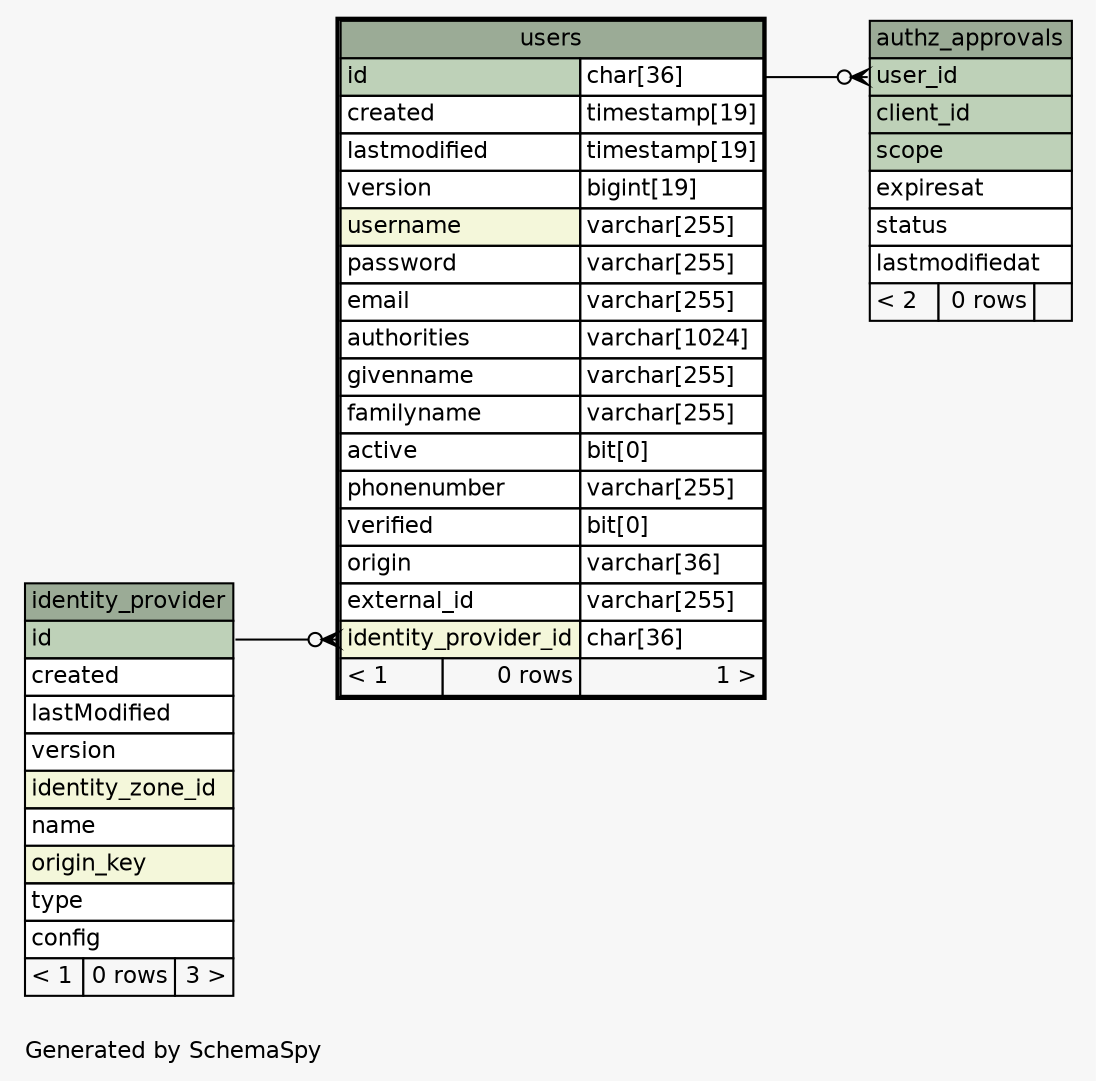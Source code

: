 // dot 2.36.0 on Mac OS X 10.9.2
// SchemaSpy rev 590
digraph "oneDegreeRelationshipsDiagram" {
  graph [
    rankdir="RL"
    bgcolor="#f7f7f7"
    label="\nGenerated by SchemaSpy"
    labeljust="l"
    nodesep="0.18"
    ranksep="0.46"
    fontname="Helvetica"
    fontsize="11"
  ];
  node [
    fontname="Helvetica"
    fontsize="11"
    shape="plaintext"
  ];
  edge [
    arrowsize="0.8"
  ];
  "authz_approvals":"user_id":w -> "users":"id.type":e [arrowhead=none dir=back arrowtail=crowodot];
  "users":"identity_provider_id":w -> "identity_provider":"id":e [arrowhead=none dir=back arrowtail=crowodot];
  "authz_approvals" [
    label=<
    <TABLE BORDER="0" CELLBORDER="1" CELLSPACING="0" BGCOLOR="#ffffff">
      <TR><TD COLSPAN="3" BGCOLOR="#9bab96" ALIGN="CENTER">authz_approvals</TD></TR>
      <TR><TD PORT="user_id" COLSPAN="3" BGCOLOR="#bed1b8" ALIGN="LEFT">user_id</TD></TR>
      <TR><TD PORT="client_id" COLSPAN="3" BGCOLOR="#bed1b8" ALIGN="LEFT">client_id</TD></TR>
      <TR><TD PORT="scope" COLSPAN="3" BGCOLOR="#bed1b8" ALIGN="LEFT">scope</TD></TR>
      <TR><TD PORT="expiresat" COLSPAN="3" ALIGN="LEFT">expiresat</TD></TR>
      <TR><TD PORT="status" COLSPAN="3" ALIGN="LEFT">status</TD></TR>
      <TR><TD PORT="lastmodifiedat" COLSPAN="3" ALIGN="LEFT">lastmodifiedat</TD></TR>
      <TR><TD ALIGN="LEFT" BGCOLOR="#f7f7f7">&lt; 2</TD><TD ALIGN="RIGHT" BGCOLOR="#f7f7f7">0 rows</TD><TD ALIGN="RIGHT" BGCOLOR="#f7f7f7">  </TD></TR>
    </TABLE>>
    URL="authz_approvals.html"
    tooltip="authz_approvals"
  ];
  "identity_provider" [
    label=<
    <TABLE BORDER="0" CELLBORDER="1" CELLSPACING="0" BGCOLOR="#ffffff">
      <TR><TD COLSPAN="3" BGCOLOR="#9bab96" ALIGN="CENTER">identity_provider</TD></TR>
      <TR><TD PORT="id" COLSPAN="3" BGCOLOR="#bed1b8" ALIGN="LEFT">id</TD></TR>
      <TR><TD PORT="created" COLSPAN="3" ALIGN="LEFT">created</TD></TR>
      <TR><TD PORT="lastModified" COLSPAN="3" ALIGN="LEFT">lastModified</TD></TR>
      <TR><TD PORT="version" COLSPAN="3" ALIGN="LEFT">version</TD></TR>
      <TR><TD PORT="identity_zone_id" COLSPAN="3" BGCOLOR="#f4f7da" ALIGN="LEFT">identity_zone_id</TD></TR>
      <TR><TD PORT="name" COLSPAN="3" ALIGN="LEFT">name</TD></TR>
      <TR><TD PORT="origin_key" COLSPAN="3" BGCOLOR="#f4f7da" ALIGN="LEFT">origin_key</TD></TR>
      <TR><TD PORT="type" COLSPAN="3" ALIGN="LEFT">type</TD></TR>
      <TR><TD PORT="config" COLSPAN="3" ALIGN="LEFT">config</TD></TR>
      <TR><TD ALIGN="LEFT" BGCOLOR="#f7f7f7">&lt; 1</TD><TD ALIGN="RIGHT" BGCOLOR="#f7f7f7">0 rows</TD><TD ALIGN="RIGHT" BGCOLOR="#f7f7f7">3 &gt;</TD></TR>
    </TABLE>>
    URL="identity_provider.html"
    tooltip="identity_provider"
  ];
  "users" [
    label=<
    <TABLE BORDER="2" CELLBORDER="1" CELLSPACING="0" BGCOLOR="#ffffff">
      <TR><TD COLSPAN="3" BGCOLOR="#9bab96" ALIGN="CENTER">users</TD></TR>
      <TR><TD PORT="id" COLSPAN="2" BGCOLOR="#bed1b8" ALIGN="LEFT">id</TD><TD PORT="id.type" ALIGN="LEFT">char[36]</TD></TR>
      <TR><TD PORT="created" COLSPAN="2" ALIGN="LEFT">created</TD><TD PORT="created.type" ALIGN="LEFT">timestamp[19]</TD></TR>
      <TR><TD PORT="lastmodified" COLSPAN="2" ALIGN="LEFT">lastmodified</TD><TD PORT="lastmodified.type" ALIGN="LEFT">timestamp[19]</TD></TR>
      <TR><TD PORT="version" COLSPAN="2" ALIGN="LEFT">version</TD><TD PORT="version.type" ALIGN="LEFT">bigint[19]</TD></TR>
      <TR><TD PORT="username" COLSPAN="2" BGCOLOR="#f4f7da" ALIGN="LEFT">username</TD><TD PORT="username.type" ALIGN="LEFT">varchar[255]</TD></TR>
      <TR><TD PORT="password" COLSPAN="2" ALIGN="LEFT">password</TD><TD PORT="password.type" ALIGN="LEFT">varchar[255]</TD></TR>
      <TR><TD PORT="email" COLSPAN="2" ALIGN="LEFT">email</TD><TD PORT="email.type" ALIGN="LEFT">varchar[255]</TD></TR>
      <TR><TD PORT="authorities" COLSPAN="2" ALIGN="LEFT">authorities</TD><TD PORT="authorities.type" ALIGN="LEFT">varchar[1024]</TD></TR>
      <TR><TD PORT="givenname" COLSPAN="2" ALIGN="LEFT">givenname</TD><TD PORT="givenname.type" ALIGN="LEFT">varchar[255]</TD></TR>
      <TR><TD PORT="familyname" COLSPAN="2" ALIGN="LEFT">familyname</TD><TD PORT="familyname.type" ALIGN="LEFT">varchar[255]</TD></TR>
      <TR><TD PORT="active" COLSPAN="2" ALIGN="LEFT">active</TD><TD PORT="active.type" ALIGN="LEFT">bit[0]</TD></TR>
      <TR><TD PORT="phonenumber" COLSPAN="2" ALIGN="LEFT">phonenumber</TD><TD PORT="phonenumber.type" ALIGN="LEFT">varchar[255]</TD></TR>
      <TR><TD PORT="verified" COLSPAN="2" ALIGN="LEFT">verified</TD><TD PORT="verified.type" ALIGN="LEFT">bit[0]</TD></TR>
      <TR><TD PORT="origin" COLSPAN="2" ALIGN="LEFT">origin</TD><TD PORT="origin.type" ALIGN="LEFT">varchar[36]</TD></TR>
      <TR><TD PORT="external_id" COLSPAN="2" ALIGN="LEFT">external_id</TD><TD PORT="external_id.type" ALIGN="LEFT">varchar[255]</TD></TR>
      <TR><TD PORT="identity_provider_id" COLSPAN="2" BGCOLOR="#f4f7da" ALIGN="LEFT">identity_provider_id</TD><TD PORT="identity_provider_id.type" ALIGN="LEFT">char[36]</TD></TR>
      <TR><TD ALIGN="LEFT" BGCOLOR="#f7f7f7">&lt; 1</TD><TD ALIGN="RIGHT" BGCOLOR="#f7f7f7">0 rows</TD><TD ALIGN="RIGHT" BGCOLOR="#f7f7f7">1 &gt;</TD></TR>
    </TABLE>>
    URL="users.html"
    tooltip="users"
  ];
}
